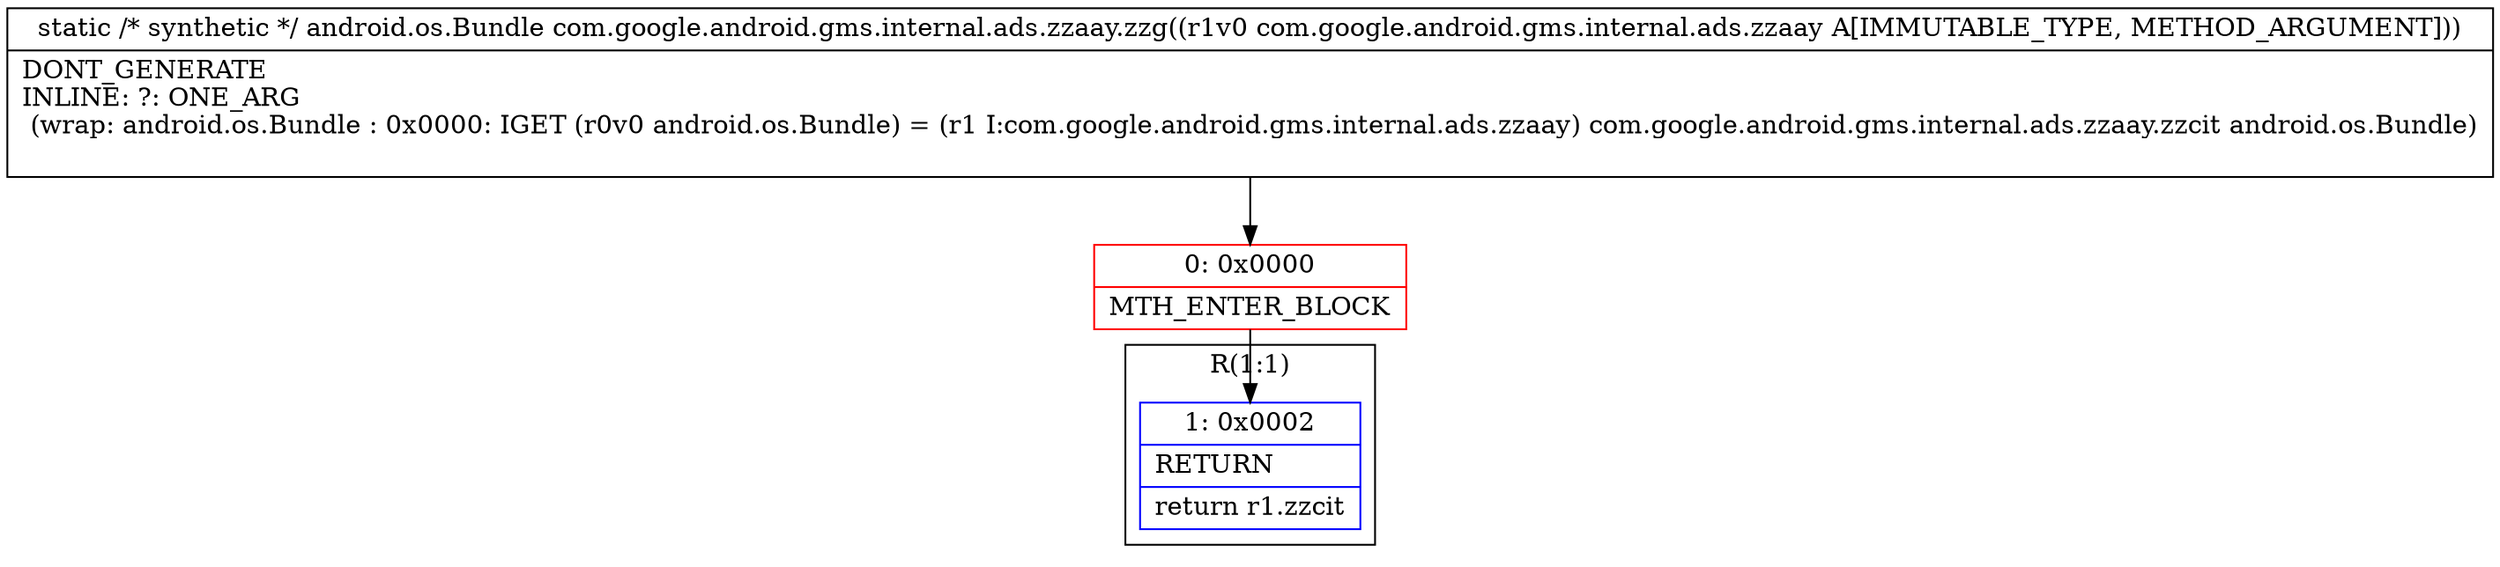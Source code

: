 digraph "CFG forcom.google.android.gms.internal.ads.zzaay.zzg(Lcom\/google\/android\/gms\/internal\/ads\/zzaay;)Landroid\/os\/Bundle;" {
subgraph cluster_Region_1336221150 {
label = "R(1:1)";
node [shape=record,color=blue];
Node_1 [shape=record,label="{1\:\ 0x0002|RETURN\l|return r1.zzcit\l}"];
}
Node_0 [shape=record,color=red,label="{0\:\ 0x0000|MTH_ENTER_BLOCK\l}"];
MethodNode[shape=record,label="{static \/* synthetic *\/ android.os.Bundle com.google.android.gms.internal.ads.zzaay.zzg((r1v0 com.google.android.gms.internal.ads.zzaay A[IMMUTABLE_TYPE, METHOD_ARGUMENT]))  | DONT_GENERATE\lINLINE: ?: ONE_ARG  \l  (wrap: android.os.Bundle : 0x0000: IGET  (r0v0 android.os.Bundle) = (r1 I:com.google.android.gms.internal.ads.zzaay) com.google.android.gms.internal.ads.zzaay.zzcit android.os.Bundle)\l\l}"];
MethodNode -> Node_0;
Node_0 -> Node_1;
}

